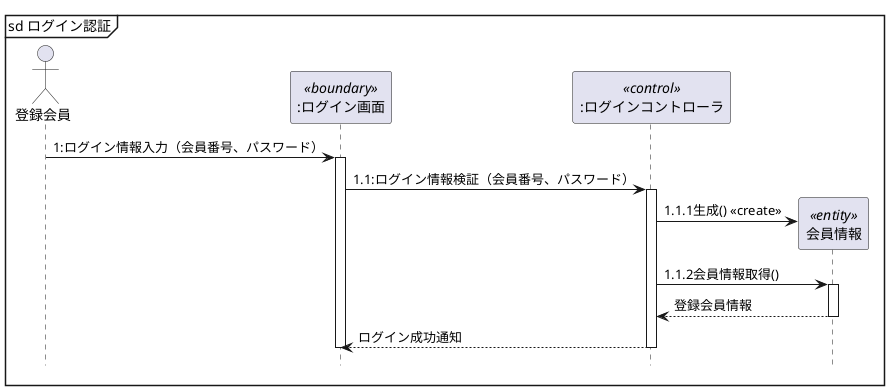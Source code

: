 @startuml
hide footbox
Actor 登録会員 as member
participant ":ログイン画面" as boundary <<boundary>>
participant ":ログインコントローラ" as control <<control>>
participant "会員情報" as entity <<entity>>
mainframe sd ログイン認証
member -> boundary : 1:ログイン情報入力（会員番号、パスワード）
activate boundary
    boundary -> control : 1.1:ログイン情報検証（会員番号、パスワード）
    activate control
        create entity
        control -> entity :1.1.1生成() <<create>>
        control -> entity : 1.1.2会員情報取得()
        activate entity
            control <-- entity : 登録会員情報
        deactivate entity
        boundary <-- control : ログイン成功通知
    deactivate control
deactivate boundary
' control -> entity : <<create>>\n1.1.1生成():
' control -> entity : 1.1.2会員情報取得():<<create>>
' control <- entity : 登録会員情報
@enduml